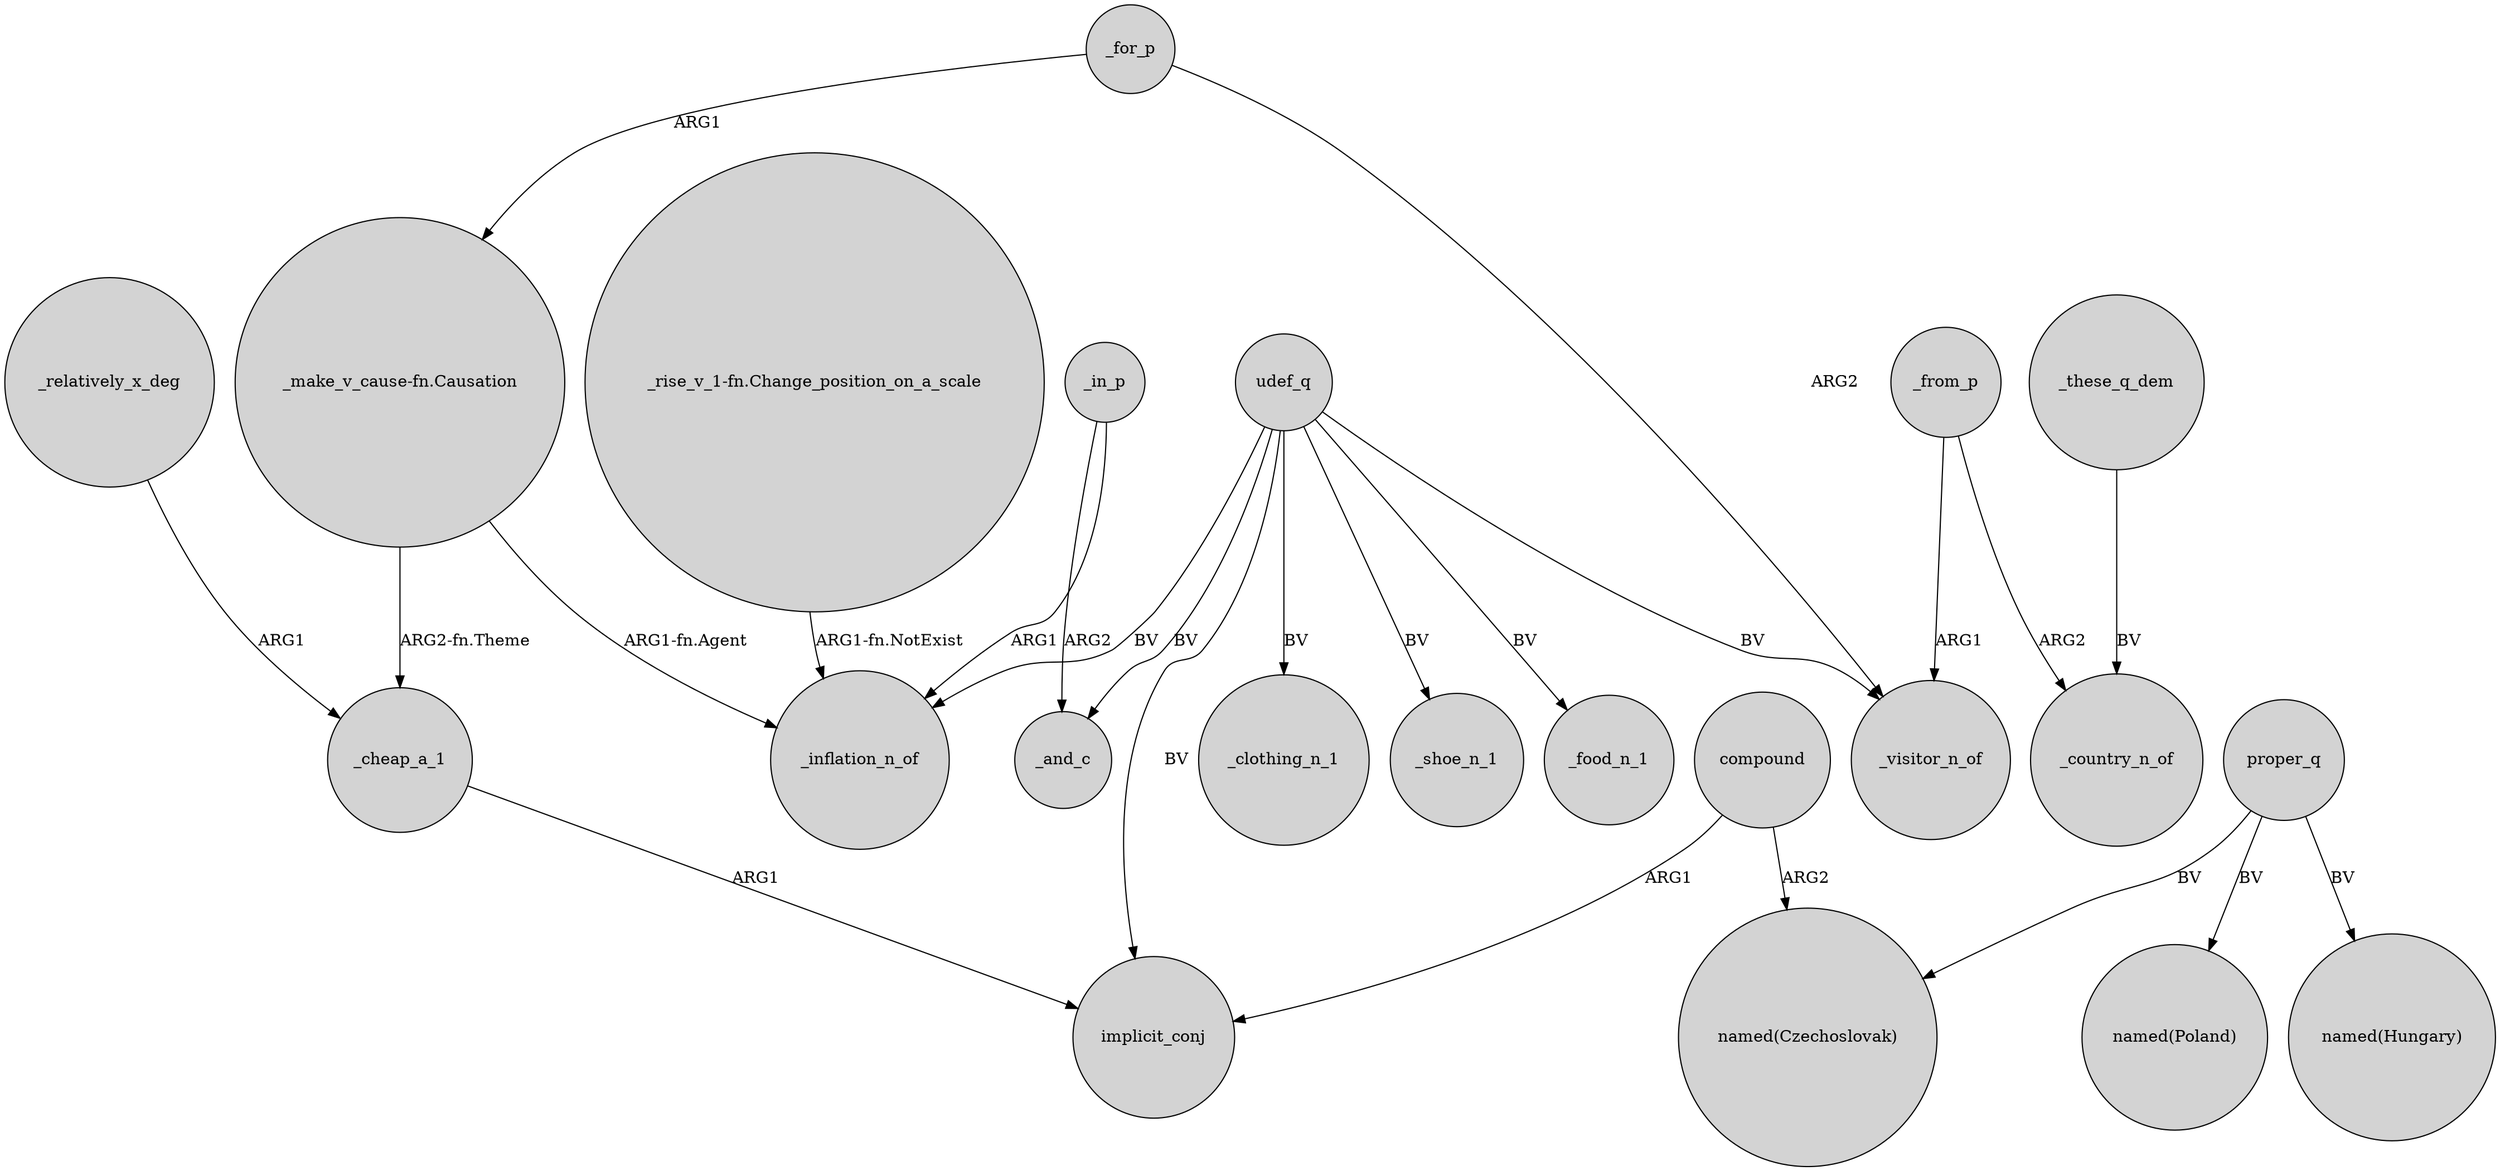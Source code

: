 digraph {
	node [shape=circle style=filled]
	udef_q -> _inflation_n_of [label=BV]
	_relatively_x_deg -> _cheap_a_1 [label=ARG1]
	udef_q -> _visitor_n_of [label=BV]
	compound -> "named(Czechoslovak)" [label=ARG2]
	_these_q_dem -> _country_n_of [label=BV]
	_from_p -> _country_n_of [label=ARG2]
	"_make_v_cause-fn.Causation" -> _inflation_n_of [label="ARG1-fn.Agent"]
	proper_q -> "named(Czechoslovak)" [label=BV]
	udef_q -> implicit_conj [label=BV]
	"_make_v_cause-fn.Causation" -> _cheap_a_1 [label="ARG2-fn.Theme"]
	udef_q -> _food_n_1 [label=BV]
	_for_p -> _visitor_n_of [label=ARG2]
	proper_q -> "named(Poland)" [label=BV]
	_from_p -> _visitor_n_of [label=ARG1]
	udef_q -> _clothing_n_1 [label=BV]
	_for_p -> "_make_v_cause-fn.Causation" [label=ARG1]
	compound -> implicit_conj [label=ARG1]
	_in_p -> _inflation_n_of [label=ARG1]
	_cheap_a_1 -> implicit_conj [label=ARG1]
	proper_q -> "named(Hungary)" [label=BV]
	udef_q -> _shoe_n_1 [label=BV]
	udef_q -> _and_c [label=BV]
	_in_p -> _and_c [label=ARG2]
	"_rise_v_1-fn.Change_position_on_a_scale" -> _inflation_n_of [label="ARG1-fn.NotExist"]
}
